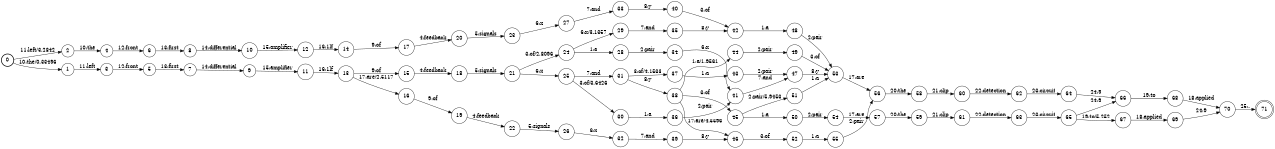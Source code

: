 digraph FST {
rankdir = LR;
size = "8.5,11";
label = "";
center = 1;
orientation = Portrait;
ranksep = "0.4";
nodesep = "0.25";
0 [label = "0", shape = circle, style = bold, fontsize = 14]
	0 -> 1 [label = "10:the/0.33496", fontsize = 14];
	0 -> 2 [label = "11:left/3.2842", fontsize = 14];
1 [label = "1", shape = circle, style = solid, fontsize = 14]
	1 -> 3 [label = "11:left", fontsize = 14];
2 [label = "2", shape = circle, style = solid, fontsize = 14]
	2 -> 4 [label = "10:the", fontsize = 14];
3 [label = "3", shape = circle, style = solid, fontsize = 14]
	3 -> 5 [label = "12:front", fontsize = 14];
4 [label = "4", shape = circle, style = solid, fontsize = 14]
	4 -> 6 [label = "12:front", fontsize = 14];
5 [label = "5", shape = circle, style = solid, fontsize = 14]
	5 -> 7 [label = "13:first", fontsize = 14];
6 [label = "6", shape = circle, style = solid, fontsize = 14]
	6 -> 8 [label = "13:first", fontsize = 14];
7 [label = "7", shape = circle, style = solid, fontsize = 14]
	7 -> 9 [label = "14:differential", fontsize = 14];
8 [label = "8", shape = circle, style = solid, fontsize = 14]
	8 -> 10 [label = "14:differential", fontsize = 14];
9 [label = "9", shape = circle, style = solid, fontsize = 14]
	9 -> 11 [label = "15:amplifier", fontsize = 14];
10 [label = "10", shape = circle, style = solid, fontsize = 14]
	10 -> 12 [label = "15:amplifier", fontsize = 14];
11 [label = "11", shape = circle, style = solid, fontsize = 14]
	11 -> 13 [label = "16:1lf", fontsize = 14];
12 [label = "12", shape = circle, style = solid, fontsize = 14]
	12 -> 14 [label = "16:1lf", fontsize = 14];
13 [label = "13", shape = circle, style = solid, fontsize = 14]
	13 -> 15 [label = "9:of", fontsize = 14];
	13 -> 16 [label = "17:are/2.5117", fontsize = 14];
14 [label = "14", shape = circle, style = solid, fontsize = 14]
	14 -> 17 [label = "9:of", fontsize = 14];
15 [label = "15", shape = circle, style = solid, fontsize = 14]
	15 -> 18 [label = "4:feedback", fontsize = 14];
16 [label = "16", shape = circle, style = solid, fontsize = 14]
	16 -> 19 [label = "9:of", fontsize = 14];
17 [label = "17", shape = circle, style = solid, fontsize = 14]
	17 -> 20 [label = "4:feedback", fontsize = 14];
18 [label = "18", shape = circle, style = solid, fontsize = 14]
	18 -> 21 [label = "5:signals", fontsize = 14];
19 [label = "19", shape = circle, style = solid, fontsize = 14]
	19 -> 22 [label = "4:feedback", fontsize = 14];
20 [label = "20", shape = circle, style = solid, fontsize = 14]
	20 -> 23 [label = "5:signals", fontsize = 14];
21 [label = "21", shape = circle, style = solid, fontsize = 14]
	21 -> 25 [label = "6:x", fontsize = 14];
	21 -> 24 [label = "3:of/2.8096", fontsize = 14];
22 [label = "22", shape = circle, style = solid, fontsize = 14]
	22 -> 26 [label = "5:signals", fontsize = 14];
23 [label = "23", shape = circle, style = solid, fontsize = 14]
	23 -> 27 [label = "6:x", fontsize = 14];
24 [label = "24", shape = circle, style = solid, fontsize = 14]
	24 -> 28 [label = "1:a", fontsize = 14];
	24 -> 29 [label = "6:x/3.1357", fontsize = 14];
25 [label = "25", shape = circle, style = solid, fontsize = 14]
	25 -> 31 [label = "7:and", fontsize = 14];
	25 -> 30 [label = "3:of/3.6426", fontsize = 14];
26 [label = "26", shape = circle, style = solid, fontsize = 14]
	26 -> 32 [label = "6:x", fontsize = 14];
27 [label = "27", shape = circle, style = solid, fontsize = 14]
	27 -> 33 [label = "7:and", fontsize = 14];
28 [label = "28", shape = circle, style = solid, fontsize = 14]
	28 -> 34 [label = "2:pair", fontsize = 14];
29 [label = "29", shape = circle, style = solid, fontsize = 14]
	29 -> 35 [label = "7:and", fontsize = 14];
30 [label = "30", shape = circle, style = solid, fontsize = 14]
	30 -> 36 [label = "1:a", fontsize = 14];
31 [label = "31", shape = circle, style = solid, fontsize = 14]
	31 -> 38 [label = "8:y", fontsize = 14];
	31 -> 37 [label = "3:of/4.1533", fontsize = 14];
32 [label = "32", shape = circle, style = solid, fontsize = 14]
	32 -> 39 [label = "7:and", fontsize = 14];
33 [label = "33", shape = circle, style = solid, fontsize = 14]
	33 -> 40 [label = "8:y", fontsize = 14];
34 [label = "34", shape = circle, style = solid, fontsize = 14]
	34 -> 41 [label = "6:x", fontsize = 14];
35 [label = "35", shape = circle, style = solid, fontsize = 14]
	35 -> 42 [label = "8:y", fontsize = 14];
36 [label = "36", shape = circle, style = solid, fontsize = 14]
	36 -> 41 [label = "2:pair", fontsize = 14];
37 [label = "37", shape = circle, style = solid, fontsize = 14]
	37 -> 43 [label = "1:a", fontsize = 14];
38 [label = "38", shape = circle, style = solid, fontsize = 14]
	38 -> 44 [label = "1:a/1.9561", fontsize = 14];
	38 -> 45 [label = "3:of", fontsize = 14];
	38 -> 46 [label = "17:are/4.5596", fontsize = 14];
39 [label = "39", shape = circle, style = solid, fontsize = 14]
	39 -> 46 [label = "8:y", fontsize = 14];
40 [label = "40", shape = circle, style = solid, fontsize = 14]
	40 -> 42 [label = "3:of", fontsize = 14];
41 [label = "41", shape = circle, style = solid, fontsize = 14]
	41 -> 47 [label = "7:and", fontsize = 14];
42 [label = "42", shape = circle, style = solid, fontsize = 14]
	42 -> 48 [label = "1:a", fontsize = 14];
43 [label = "43", shape = circle, style = solid, fontsize = 14]
	43 -> 47 [label = "2:pair", fontsize = 14];
44 [label = "44", shape = circle, style = solid, fontsize = 14]
	44 -> 49 [label = "2:pair", fontsize = 14];
45 [label = "45", shape = circle, style = solid, fontsize = 14]
	45 -> 50 [label = "1:a", fontsize = 14];
	45 -> 51 [label = "2:pair/5.9453", fontsize = 14];
46 [label = "46", shape = circle, style = solid, fontsize = 14]
	46 -> 52 [label = "3:of", fontsize = 14];
47 [label = "47", shape = circle, style = solid, fontsize = 14]
	47 -> 53 [label = "8:y", fontsize = 14];
48 [label = "48", shape = circle, style = solid, fontsize = 14]
	48 -> 53 [label = "2:pair", fontsize = 14];
49 [label = "49", shape = circle, style = solid, fontsize = 14]
	49 -> 53 [label = "3:of", fontsize = 14];
50 [label = "50", shape = circle, style = solid, fontsize = 14]
	50 -> 54 [label = "2:pair", fontsize = 14];
51 [label = "51", shape = circle, style = solid, fontsize = 14]
	51 -> 53 [label = "1:a", fontsize = 14];
52 [label = "52", shape = circle, style = solid, fontsize = 14]
	52 -> 55 [label = "1:a", fontsize = 14];
53 [label = "53", shape = circle, style = solid, fontsize = 14]
	53 -> 56 [label = "17:are", fontsize = 14];
54 [label = "54", shape = circle, style = solid, fontsize = 14]
	54 -> 57 [label = "17:are", fontsize = 14];
55 [label = "55", shape = circle, style = solid, fontsize = 14]
	55 -> 56 [label = "2:pair", fontsize = 14];
56 [label = "56", shape = circle, style = solid, fontsize = 14]
	56 -> 58 [label = "20:the", fontsize = 14];
57 [label = "57", shape = circle, style = solid, fontsize = 14]
	57 -> 59 [label = "20:the", fontsize = 14];
58 [label = "58", shape = circle, style = solid, fontsize = 14]
	58 -> 60 [label = "21:clip", fontsize = 14];
59 [label = "59", shape = circle, style = solid, fontsize = 14]
	59 -> 61 [label = "21:clip", fontsize = 14];
60 [label = "60", shape = circle, style = solid, fontsize = 14]
	60 -> 62 [label = "22:detection", fontsize = 14];
61 [label = "61", shape = circle, style = solid, fontsize = 14]
	61 -> 63 [label = "22:detection", fontsize = 14];
62 [label = "62", shape = circle, style = solid, fontsize = 14]
	62 -> 64 [label = "23:circuit", fontsize = 14];
63 [label = "63", shape = circle, style = solid, fontsize = 14]
	63 -> 65 [label = "23:circuit", fontsize = 14];
64 [label = "64", shape = circle, style = solid, fontsize = 14]
	64 -> 66 [label = "24:9", fontsize = 14];
65 [label = "65", shape = circle, style = solid, fontsize = 14]
	65 -> 67 [label = "19:to/5.252", fontsize = 14];
	65 -> 66 [label = "24:9", fontsize = 14];
66 [label = "66", shape = circle, style = solid, fontsize = 14]
	66 -> 68 [label = "19:to", fontsize = 14];
67 [label = "67", shape = circle, style = solid, fontsize = 14]
	67 -> 69 [label = "18:applied", fontsize = 14];
68 [label = "68", shape = circle, style = solid, fontsize = 14]
	68 -> 70 [label = "18:applied", fontsize = 14];
69 [label = "69", shape = circle, style = solid, fontsize = 14]
	69 -> 70 [label = "24:9", fontsize = 14];
70 [label = "70", shape = circle, style = solid, fontsize = 14]
	70 -> 71 [label = "25:.", fontsize = 14];
71 [label = "71", shape = doublecircle, style = solid, fontsize = 14]
}
